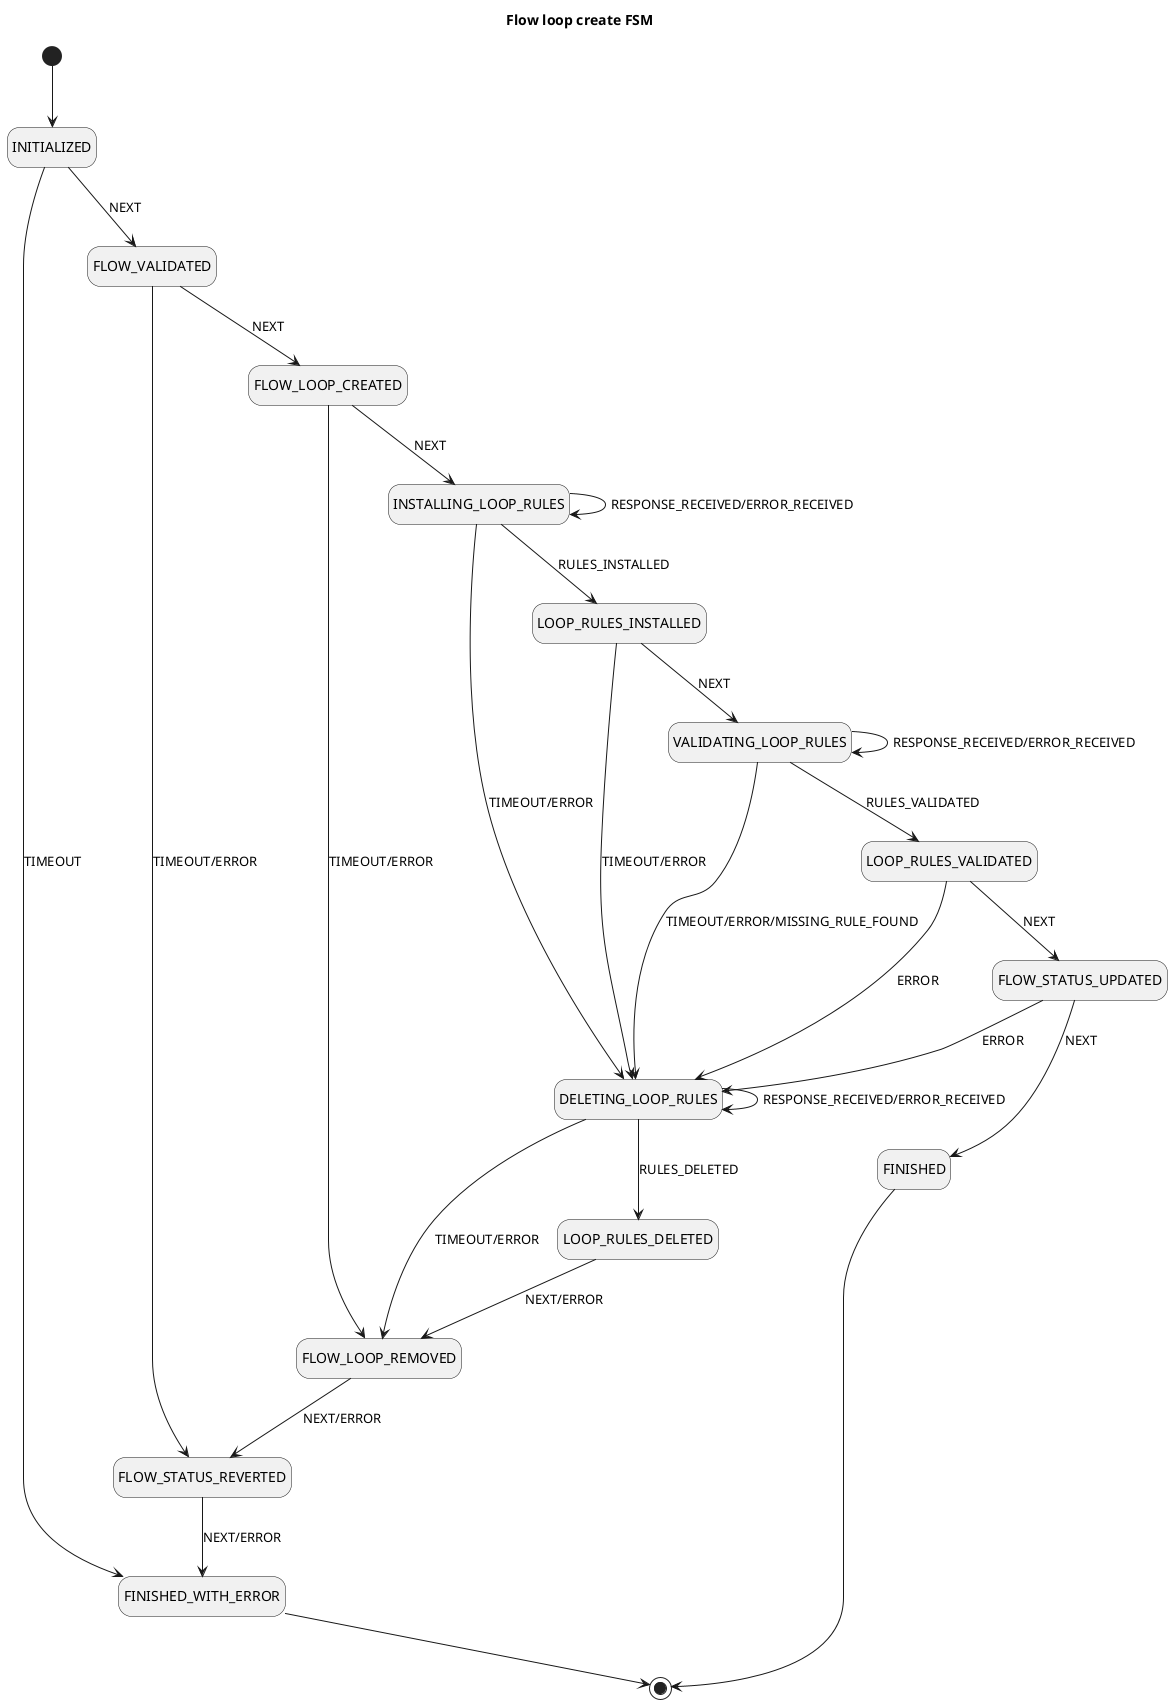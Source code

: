 @startuml
hide empty description
title Flow loop create FSM

[*] -d-> INITIALIZED

INITIALIZED --> FLOW_VALIDATED : NEXT
INITIALIZED --> FINISHED_WITH_ERROR : TIMEOUT

FLOW_VALIDATED --> FLOW_LOOP_CREATED : NEXT
FLOW_VALIDATED --> FLOW_STATUS_REVERTED : TIMEOUT/ERROR

FLOW_LOOP_CREATED --> INSTALLING_LOOP_RULES : NEXT
FLOW_LOOP_CREATED --> FLOW_LOOP_REMOVED : TIMEOUT/ERROR

INSTALLING_LOOP_RULES --> INSTALLING_LOOP_RULES : RESPONSE_RECEIVED/ERROR_RECEIVED
INSTALLING_LOOP_RULES --> LOOP_RULES_INSTALLED : RULES_INSTALLED
INSTALLING_LOOP_RULES --> DELETING_LOOP_RULES : TIMEOUT/ERROR

LOOP_RULES_INSTALLED --> VALIDATING_LOOP_RULES : NEXT
LOOP_RULES_INSTALLED --> DELETING_LOOP_RULES : TIMEOUT/ERROR

VALIDATING_LOOP_RULES --> VALIDATING_LOOP_RULES : RESPONSE_RECEIVED/ERROR_RECEIVED
VALIDATING_LOOP_RULES --> LOOP_RULES_VALIDATED : RULES_VALIDATED
VALIDATING_LOOP_RULES --> DELETING_LOOP_RULES : TIMEOUT/ERROR/MISSING_RULE_FOUND

LOOP_RULES_VALIDATED --> FLOW_STATUS_UPDATED : NEXT
LOOP_RULES_VALIDATED --> DELETING_LOOP_RULES : ERROR

FLOW_STATUS_UPDATED --> FINISHED : NEXT
FLOW_STATUS_UPDATED --> DELETING_LOOP_RULES : ERROR

FLOW_STATUS_REVERTED --> FINISHED_WITH_ERROR : NEXT/ERROR

FLOW_LOOP_REMOVED --> FLOW_STATUS_REVERTED : NEXT/ERROR

DELETING_LOOP_RULES --> DELETING_LOOP_RULES : RESPONSE_RECEIVED/ERROR_RECEIVED
DELETING_LOOP_RULES --> LOOP_RULES_DELETED : RULES_DELETED
DELETING_LOOP_RULES --> FLOW_LOOP_REMOVED : TIMEOUT/ERROR

LOOP_RULES_DELETED --> FLOW_LOOP_REMOVED : NEXT/ERROR

FINISHED --> [*]
FINISHED_WITH_ERROR --> [*]
@enduml